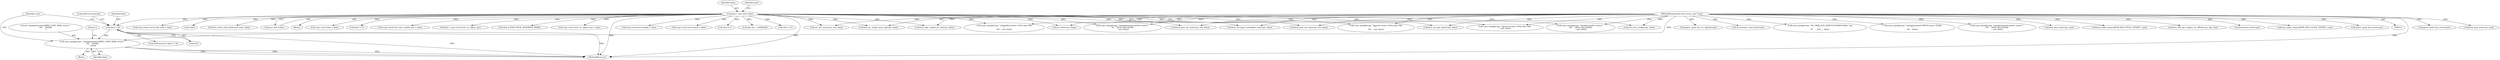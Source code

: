 digraph "0_linux_0b79459b482e85cb7426aa7da683a9f2c97aeae1_2@pointer" {
"1000183" [label="(Call,vcpu_unimpl(vcpu, \"unimplemented MMIO_CONF_BASE wrmsr: \"\n\t\t\t\t    \"0x%llx\n\", data))"];
"1000112" [label="(MethodParameterIn,struct kvm_vcpu *vcpu)"];
"1000179" [label="(Call,data != 0)"];
"1000126" [label="(Call,data = msr_info->data)"];
"1000188" [label="(Literal,1)"];
"1000552" [label="(Call,guest_cpuid_has_osvw(vcpu))"];
"1000603" [label="(Call,kvm_pmu_msr(vcpu, msr))"];
"1000489" [label="(Call,kvm_pmu_set_msr(vcpu, msr, data))"];
"1000300" [label="(Call,vcpu->arch.time = data)"];
"1000181" [label="(Literal,0)"];
"1000496" [label="(Call,data != 0)"];
"1000220" [label="(Call,kvm_set_apic_base(vcpu, data))"];
"1000249" [label="(Call,data - vcpu->arch.ia32_tsc_adjust_msr)"];
"1000237" [label="(Call,guest_cpuid_has_tsc_adjust(vcpu))"];
"1000607" [label="(Call,kvm_pmu_set_msr(vcpu, msr, data))"];
"1000458" [label="(Call,data != 0)"];
"1000112" [label="(MethodParameterIn,struct kvm_vcpu *vcpu)"];
"1000127" [label="(Identifier,data)"];
"1000624" [label="(Call,vcpu_unimpl(vcpu, \"ignored wrmsr: 0x%x data %llx\n\",\n\t\t\t\t    msr, data))"];
"1000179" [label="(Call,data != 0)"];
"1000430" [label="(Call,accumulate_steal_time(vcpu))"];
"1000126" [label="(Call,data = msr_info->data)"];
"1000449" [label="(Call,set_msr_mce(vcpu, msr, data))"];
"1000279" [label="(Call,vcpu->kvm->arch.wall_clock = data)"];
"1000189" [label="(ControlStructure,break;)"];
"1000192" [label="(Call,!data)"];
"1000207" [label="(Call,vcpu_unimpl(vcpu, \"%s: MSR_IA32_DEBUGCTLMSR 0x%llx, nop\n\",\n\t\t\t    __func__, data))"];
"1000182" [label="(Block,)"];
"1000183" [label="(Call,vcpu_unimpl(vcpu, \"unimplemented MMIO_CONF_BASE wrmsr: \"\n\t\t\t\t    \"0x%llx\n\", data))"];
"1000288" [label="(Call,kvm_write_wall_clock(vcpu->kvm, data))"];
"1000128" [label="(Call,msr_info->data)"];
"1000184" [label="(Identifier,vcpu)"];
"1000170" [label="(Call,vcpu_unimpl(vcpu, \"unimplemented HWCR wrmsr: 0x%llx\n\",\n\t\t\t\t    data))"];
"1000461" [label="(Call,vcpu_unimpl(vcpu, \"unimplemented perfctr wrmsr: \"\n\t\t\t\t    \"0x%x data 0x%llx\n\", msr, data))"];
"1000485" [label="(Call,kvm_pmu_msr(vcpu, msr))"];
"1000114" [label="(Block,)"];
"1000433" [label="(Call,kvm_make_request(KVM_REQ_STEAL_UPDATE, vcpu))"];
"1000256" [label="(Call,kvm_x86_ops->adjust_tsc_offset(vcpu, adj, true))"];
"1000615" [label="(Call,vcpu_unimpl(vcpu, \"unhandled wrmsr: 0x%x data %llx\n\",\n\t\t\t\t    msr, data))"];
"1000143" [label="(Call,set_efer(vcpu, data))"];
"1000543" [label="(Call,vcpu_unimpl(vcpu, \"ignored wrmsr: 0x%x data %llx\n\", msr, data))"];
"1000231" [label="(Call,kvm_set_lapic_tscdeadline_msr(vcpu, data))"];
"1000269" [label="(Call,vcpu->arch.ia32_misc_enable_msr = data)"];
"1000132" [label="(Identifier,msr)"];
"1000499" [label="(Call,vcpu_unimpl(vcpu, \"disabled perfctr wrmsr: \"\n\t\t\t\t    \"0x%x data 0x%llx\n\", msr, data))"];
"1000378" [label="(Call,data & KVM_STEAL_RESERVED_MASK)"];
"1000186" [label="(Identifier,data)"];
"1000632" [label="(MethodReturn,int)"];
"1000178" [label="(ControlStructure,if (data != 0))"];
"1000298" [label="(Call,kvmclock_reset(vcpu))"];
"1000180" [label="(Identifier,data)"];
"1000599" [label="(Call,xen_hvm_config(vcpu, data))"];
"1000185" [label="(Literal,\"unimplemented MMIO_CONF_BASE wrmsr: \"\n\t\t\t\t    \"0x%llx\n\")"];
"1000307" [label="(Call,kvm_make_request(KVM_REQ_CLOCK_UPDATE, vcpu))"];
"1000260" [label="(Call,vcpu->arch.ia32_tsc_adjust_msr = data)"];
"1000556" [label="(Call,vcpu->arch.osvw.length = data)"];
"1000573" [label="(Call,vcpu->arch.osvw.status = data)"];
"1000471" [label="(Call,vcpu_unimpl(vcpu, \"unimplemented perfctr wrmsr: \"\n\t\t\t    \"0x%x data 0x%llx\n\", msr, data))"];
"1000569" [label="(Call,guest_cpuid_has_osvw(vcpu))"];
"1000312" [label="(Call,data & 1)"];
"1000147" [label="(Call,data &= ~(u64)0x40)"];
"1000364" [label="(Call,kvm_pv_enable_async_pf(vcpu, data))"];
"1000439" [label="(Call,kvm_lapic_enable_pv_eoi(vcpu, data))"];
"1000183" -> "1000182"  [label="AST: "];
"1000183" -> "1000186"  [label="CFG: "];
"1000184" -> "1000183"  [label="AST: "];
"1000185" -> "1000183"  [label="AST: "];
"1000186" -> "1000183"  [label="AST: "];
"1000188" -> "1000183"  [label="CFG: "];
"1000183" -> "1000632"  [label="DDG: "];
"1000183" -> "1000632"  [label="DDG: "];
"1000183" -> "1000632"  [label="DDG: "];
"1000112" -> "1000183"  [label="DDG: "];
"1000179" -> "1000183"  [label="DDG: "];
"1000112" -> "1000111"  [label="AST: "];
"1000112" -> "1000632"  [label="DDG: "];
"1000112" -> "1000143"  [label="DDG: "];
"1000112" -> "1000170"  [label="DDG: "];
"1000112" -> "1000207"  [label="DDG: "];
"1000112" -> "1000220"  [label="DDG: "];
"1000112" -> "1000231"  [label="DDG: "];
"1000112" -> "1000237"  [label="DDG: "];
"1000112" -> "1000256"  [label="DDG: "];
"1000112" -> "1000298"  [label="DDG: "];
"1000112" -> "1000307"  [label="DDG: "];
"1000112" -> "1000364"  [label="DDG: "];
"1000112" -> "1000430"  [label="DDG: "];
"1000112" -> "1000433"  [label="DDG: "];
"1000112" -> "1000439"  [label="DDG: "];
"1000112" -> "1000449"  [label="DDG: "];
"1000112" -> "1000461"  [label="DDG: "];
"1000112" -> "1000471"  [label="DDG: "];
"1000112" -> "1000485"  [label="DDG: "];
"1000112" -> "1000489"  [label="DDG: "];
"1000112" -> "1000499"  [label="DDG: "];
"1000112" -> "1000543"  [label="DDG: "];
"1000112" -> "1000552"  [label="DDG: "];
"1000112" -> "1000569"  [label="DDG: "];
"1000112" -> "1000599"  [label="DDG: "];
"1000112" -> "1000603"  [label="DDG: "];
"1000112" -> "1000607"  [label="DDG: "];
"1000112" -> "1000615"  [label="DDG: "];
"1000112" -> "1000624"  [label="DDG: "];
"1000179" -> "1000178"  [label="AST: "];
"1000179" -> "1000181"  [label="CFG: "];
"1000180" -> "1000179"  [label="AST: "];
"1000181" -> "1000179"  [label="AST: "];
"1000184" -> "1000179"  [label="CFG: "];
"1000189" -> "1000179"  [label="CFG: "];
"1000179" -> "1000632"  [label="DDG: "];
"1000179" -> "1000632"  [label="DDG: "];
"1000126" -> "1000179"  [label="DDG: "];
"1000126" -> "1000114"  [label="AST: "];
"1000126" -> "1000128"  [label="CFG: "];
"1000127" -> "1000126"  [label="AST: "];
"1000128" -> "1000126"  [label="AST: "];
"1000132" -> "1000126"  [label="CFG: "];
"1000126" -> "1000632"  [label="DDG: "];
"1000126" -> "1000632"  [label="DDG: "];
"1000126" -> "1000143"  [label="DDG: "];
"1000126" -> "1000147"  [label="DDG: "];
"1000126" -> "1000192"  [label="DDG: "];
"1000126" -> "1000220"  [label="DDG: "];
"1000126" -> "1000231"  [label="DDG: "];
"1000126" -> "1000249"  [label="DDG: "];
"1000126" -> "1000260"  [label="DDG: "];
"1000126" -> "1000269"  [label="DDG: "];
"1000126" -> "1000279"  [label="DDG: "];
"1000126" -> "1000288"  [label="DDG: "];
"1000126" -> "1000300"  [label="DDG: "];
"1000126" -> "1000312"  [label="DDG: "];
"1000126" -> "1000364"  [label="DDG: "];
"1000126" -> "1000378"  [label="DDG: "];
"1000126" -> "1000439"  [label="DDG: "];
"1000126" -> "1000449"  [label="DDG: "];
"1000126" -> "1000458"  [label="DDG: "];
"1000126" -> "1000471"  [label="DDG: "];
"1000126" -> "1000489"  [label="DDG: "];
"1000126" -> "1000496"  [label="DDG: "];
"1000126" -> "1000499"  [label="DDG: "];
"1000126" -> "1000543"  [label="DDG: "];
"1000126" -> "1000556"  [label="DDG: "];
"1000126" -> "1000573"  [label="DDG: "];
"1000126" -> "1000599"  [label="DDG: "];
"1000126" -> "1000607"  [label="DDG: "];
"1000126" -> "1000615"  [label="DDG: "];
"1000126" -> "1000624"  [label="DDG: "];
}
